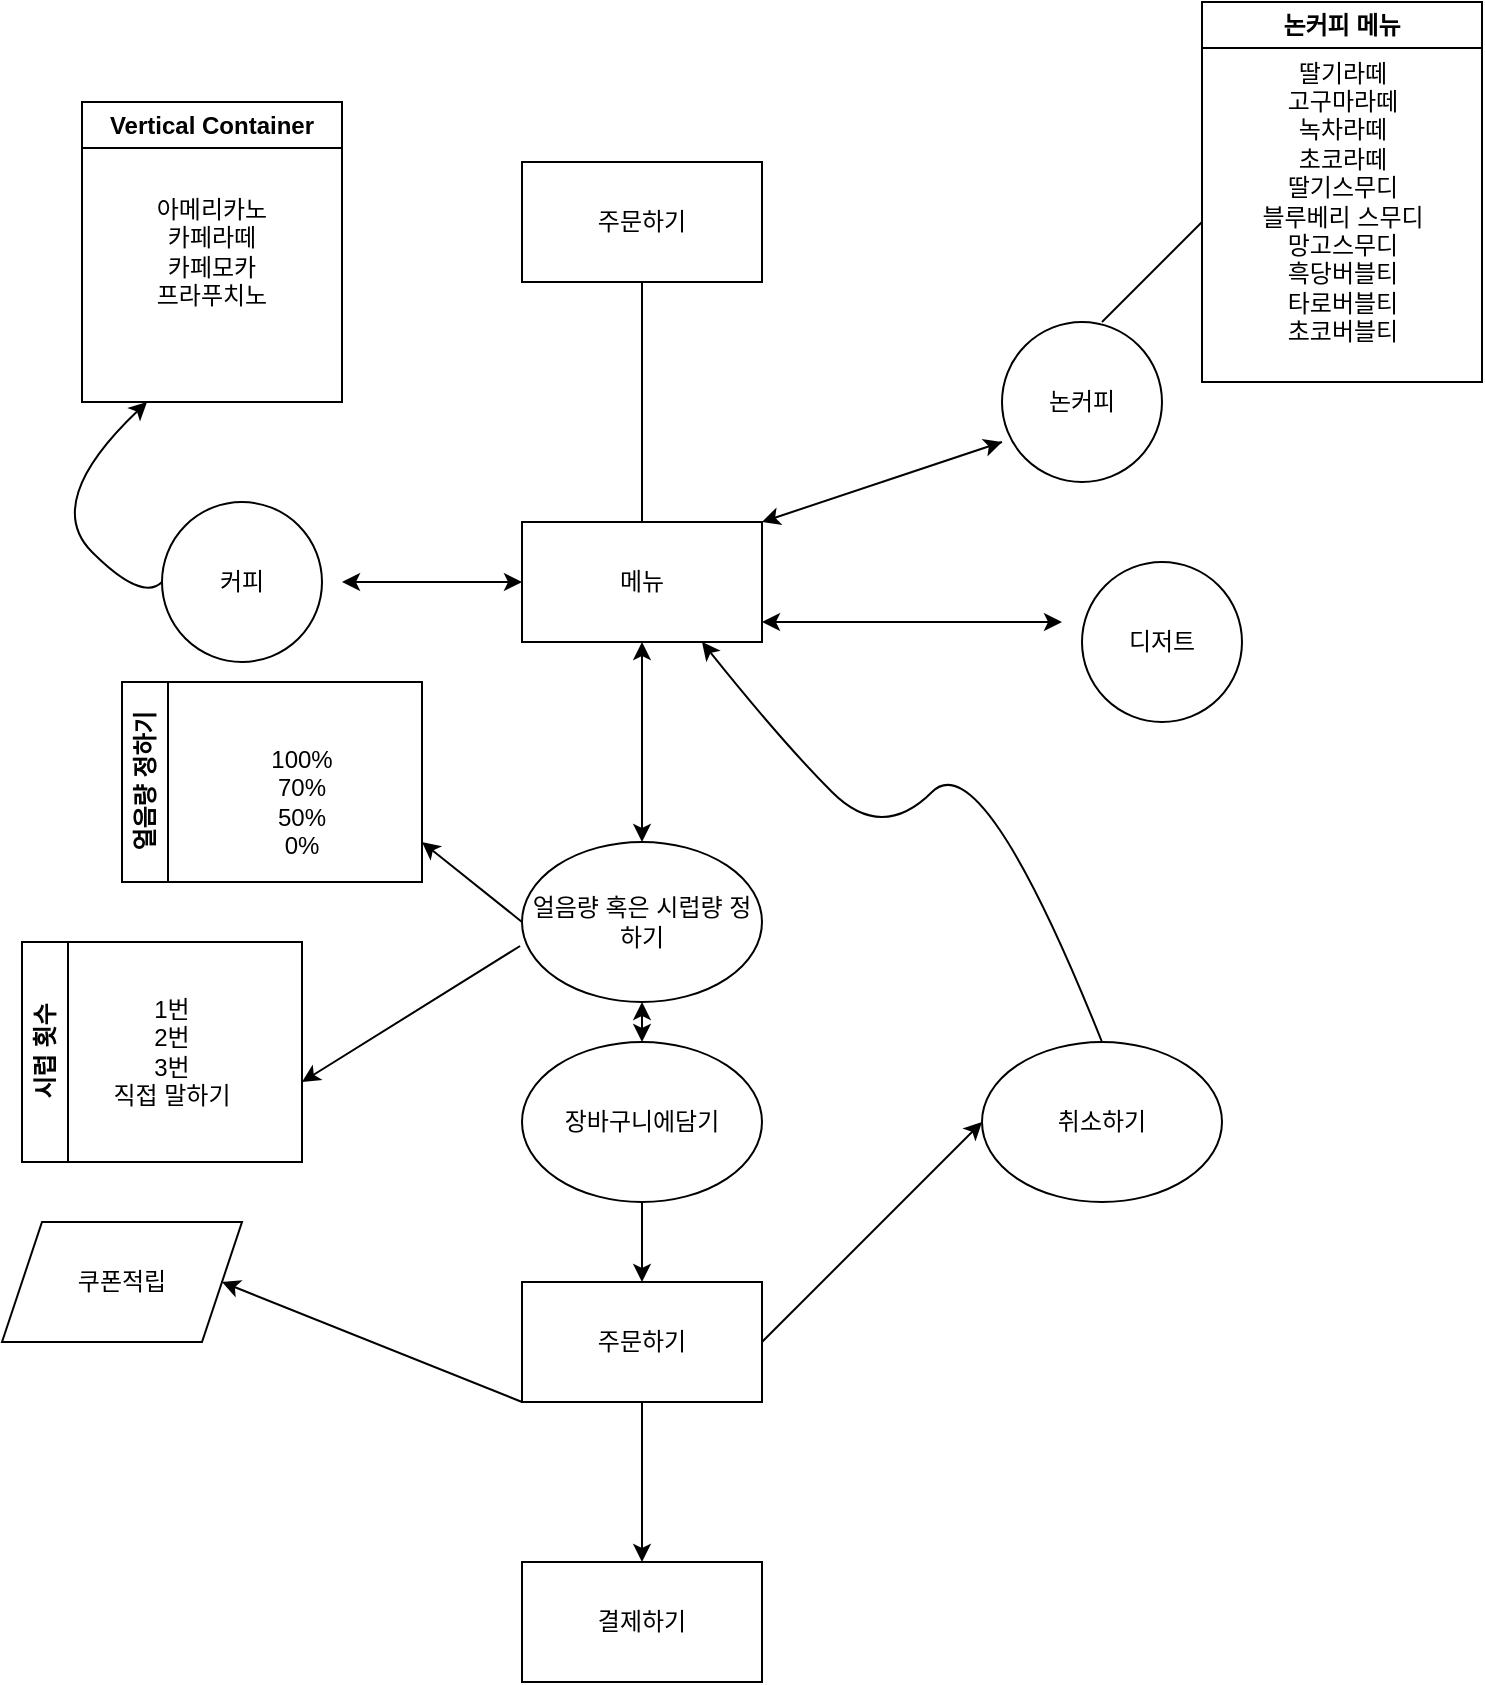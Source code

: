 <mxfile version="22.0.4" type="github">
  <diagram name="페이지-1" id="UvAGxSlhymSa9UR2g-nF">
    <mxGraphModel dx="1370" dy="1114" grid="1" gridSize="10" guides="1" tooltips="1" connect="1" arrows="1" fold="1" page="1" pageScale="1" pageWidth="850" pageHeight="1100" math="0" shadow="0">
      <root>
        <mxCell id="0" />
        <mxCell id="1" parent="0" />
        <mxCell id="YrdXayw5U3L9ukVWBJWE-1" value="주문하기" style="rounded=0;whiteSpace=wrap;html=1;" vertex="1" parent="1">
          <mxGeometry x="280" y="290" width="120" height="60" as="geometry" />
        </mxCell>
        <mxCell id="YrdXayw5U3L9ukVWBJWE-4" value="" style="endArrow=classic;html=1;rounded=0;exitX=0.5;exitY=1;exitDx=0;exitDy=0;" edge="1" parent="1" source="YrdXayw5U3L9ukVWBJWE-1">
          <mxGeometry width="50" height="50" relative="1" as="geometry">
            <mxPoint x="320" y="530" as="sourcePoint" />
            <mxPoint x="340" y="480" as="targetPoint" />
          </mxGeometry>
        </mxCell>
        <mxCell id="YrdXayw5U3L9ukVWBJWE-5" value="메뉴" style="rounded=0;whiteSpace=wrap;html=1;" vertex="1" parent="1">
          <mxGeometry x="280" y="470" width="120" height="60" as="geometry" />
        </mxCell>
        <mxCell id="YrdXayw5U3L9ukVWBJWE-6" value="" style="endArrow=classic;startArrow=classic;html=1;rounded=0;entryX=0;entryY=0.5;entryDx=0;entryDy=0;" edge="1" parent="1" target="YrdXayw5U3L9ukVWBJWE-5">
          <mxGeometry width="50" height="50" relative="1" as="geometry">
            <mxPoint x="190" y="500" as="sourcePoint" />
            <mxPoint x="200" y="570" as="targetPoint" />
            <Array as="points">
              <mxPoint x="280" y="500" />
            </Array>
          </mxGeometry>
        </mxCell>
        <mxCell id="YrdXayw5U3L9ukVWBJWE-7" value="" style="endArrow=classic;startArrow=classic;html=1;rounded=0;entryX=0;entryY=0.5;entryDx=0;entryDy=0;" edge="1" parent="1">
          <mxGeometry width="50" height="50" relative="1" as="geometry">
            <mxPoint x="400" y="520" as="sourcePoint" />
            <mxPoint x="550" y="520" as="targetPoint" />
            <Array as="points">
              <mxPoint x="550" y="520" />
            </Array>
          </mxGeometry>
        </mxCell>
        <mxCell id="YrdXayw5U3L9ukVWBJWE-8" value="" style="endArrow=classic;startArrow=classic;html=1;rounded=0;entryX=0;entryY=0.5;entryDx=0;entryDy=0;exitX=1;exitY=0;exitDx=0;exitDy=0;" edge="1" parent="1" source="YrdXayw5U3L9ukVWBJWE-5">
          <mxGeometry width="50" height="50" relative="1" as="geometry">
            <mxPoint x="370" y="430" as="sourcePoint" />
            <mxPoint x="520" y="430" as="targetPoint" />
            <Array as="points">
              <mxPoint x="520" y="430" />
              <mxPoint x="460" y="450" />
            </Array>
          </mxGeometry>
        </mxCell>
        <mxCell id="YrdXayw5U3L9ukVWBJWE-11" value="커피" style="ellipse;whiteSpace=wrap;html=1;aspect=fixed;" vertex="1" parent="1">
          <mxGeometry x="100" y="460" width="80" height="80" as="geometry" />
        </mxCell>
        <mxCell id="YrdXayw5U3L9ukVWBJWE-12" value="논커피" style="ellipse;whiteSpace=wrap;html=1;aspect=fixed;" vertex="1" parent="1">
          <mxGeometry x="520" y="370" width="80" height="80" as="geometry" />
        </mxCell>
        <mxCell id="YrdXayw5U3L9ukVWBJWE-13" value="디저트" style="ellipse;whiteSpace=wrap;html=1;aspect=fixed;" vertex="1" parent="1">
          <mxGeometry x="560" y="490" width="80" height="80" as="geometry" />
        </mxCell>
        <mxCell id="YrdXayw5U3L9ukVWBJWE-16" value="" style="endArrow=classic;startArrow=classic;html=1;rounded=0;entryX=0.5;entryY=1;entryDx=0;entryDy=0;" edge="1" parent="1" target="YrdXayw5U3L9ukVWBJWE-5">
          <mxGeometry width="50" height="50" relative="1" as="geometry">
            <mxPoint x="340" y="630" as="sourcePoint" />
            <mxPoint x="460" y="580" as="targetPoint" />
          </mxGeometry>
        </mxCell>
        <mxCell id="YrdXayw5U3L9ukVWBJWE-17" value="주문하기" style="rounded=0;whiteSpace=wrap;html=1;" vertex="1" parent="1">
          <mxGeometry x="280" y="850" width="120" height="60" as="geometry" />
        </mxCell>
        <mxCell id="YrdXayw5U3L9ukVWBJWE-18" value="" style="endArrow=classic;html=1;rounded=0;exitX=1;exitY=0.5;exitDx=0;exitDy=0;entryX=0;entryY=0.5;entryDx=0;entryDy=0;" edge="1" parent="1" source="YrdXayw5U3L9ukVWBJWE-17" target="YrdXayw5U3L9ukVWBJWE-19">
          <mxGeometry width="50" height="50" relative="1" as="geometry">
            <mxPoint x="410" y="630" as="sourcePoint" />
            <mxPoint x="470" y="650" as="targetPoint" />
          </mxGeometry>
        </mxCell>
        <mxCell id="YrdXayw5U3L9ukVWBJWE-19" value="취소하기" style="ellipse;whiteSpace=wrap;html=1;" vertex="1" parent="1">
          <mxGeometry x="510" y="730" width="120" height="80" as="geometry" />
        </mxCell>
        <mxCell id="YrdXayw5U3L9ukVWBJWE-20" value="" style="curved=1;endArrow=classic;html=1;rounded=0;exitX=0.5;exitY=0;exitDx=0;exitDy=0;entryX=0.75;entryY=1;entryDx=0;entryDy=0;" edge="1" parent="1" source="YrdXayw5U3L9ukVWBJWE-19" target="YrdXayw5U3L9ukVWBJWE-5">
          <mxGeometry width="50" height="50" relative="1" as="geometry">
            <mxPoint x="410" y="630" as="sourcePoint" />
            <mxPoint x="460" y="580" as="targetPoint" />
            <Array as="points">
              <mxPoint x="510" y="580" />
              <mxPoint x="460" y="630" />
              <mxPoint x="410" y="580" />
            </Array>
          </mxGeometry>
        </mxCell>
        <mxCell id="YrdXayw5U3L9ukVWBJWE-21" value="" style="endArrow=classic;html=1;rounded=0;exitX=0.5;exitY=1;exitDx=0;exitDy=0;entryX=0.5;entryY=0;entryDx=0;entryDy=0;" edge="1" parent="1" source="YrdXayw5U3L9ukVWBJWE-17" target="YrdXayw5U3L9ukVWBJWE-22">
          <mxGeometry width="50" height="50" relative="1" as="geometry">
            <mxPoint x="410" y="730" as="sourcePoint" />
            <mxPoint x="340" y="760" as="targetPoint" />
          </mxGeometry>
        </mxCell>
        <mxCell id="YrdXayw5U3L9ukVWBJWE-22" value="결제하기" style="rounded=0;whiteSpace=wrap;html=1;" vertex="1" parent="1">
          <mxGeometry x="280" y="990" width="120" height="60" as="geometry" />
        </mxCell>
        <mxCell id="YrdXayw5U3L9ukVWBJWE-23" value="" style="endArrow=none;html=1;rounded=0;" edge="1" parent="1">
          <mxGeometry width="50" height="50" relative="1" as="geometry">
            <mxPoint x="570" y="370" as="sourcePoint" />
            <mxPoint x="620" y="320" as="targetPoint" />
          </mxGeometry>
        </mxCell>
        <mxCell id="YrdXayw5U3L9ukVWBJWE-24" value="" style="endArrow=classic;html=1;rounded=0;exitX=0;exitY=1;exitDx=0;exitDy=0;entryX=1;entryY=0.5;entryDx=0;entryDy=0;" edge="1" parent="1" source="YrdXayw5U3L9ukVWBJWE-17" target="YrdXayw5U3L9ukVWBJWE-25">
          <mxGeometry width="50" height="50" relative="1" as="geometry">
            <mxPoint x="360" y="620" as="sourcePoint" />
            <mxPoint x="200" y="720" as="targetPoint" />
          </mxGeometry>
        </mxCell>
        <mxCell id="YrdXayw5U3L9ukVWBJWE-25" value="쿠폰적립" style="shape=parallelogram;perimeter=parallelogramPerimeter;whiteSpace=wrap;html=1;fixedSize=1;" vertex="1" parent="1">
          <mxGeometry x="20" y="820" width="120" height="60" as="geometry" />
        </mxCell>
        <mxCell id="YrdXayw5U3L9ukVWBJWE-26" value="논커피 메뉴" style="swimlane;whiteSpace=wrap;html=1;" vertex="1" parent="1">
          <mxGeometry x="620" y="210" width="140" height="190" as="geometry" />
        </mxCell>
        <mxCell id="YrdXayw5U3L9ukVWBJWE-29" value="딸기라떼&lt;br&gt;고구마라떼&lt;br&gt;녹차라떼&lt;br&gt;초코라떼&lt;br&gt;딸기스무디&lt;br&gt;블루베리 스무디&lt;br&gt;망고스무디&lt;br&gt;흑당버블티&lt;br&gt;타로버블티&lt;br&gt;초코버블티" style="text;html=1;align=center;verticalAlign=middle;resizable=0;points=[];autosize=1;strokeColor=none;fillColor=none;" vertex="1" parent="YrdXayw5U3L9ukVWBJWE-26">
          <mxGeometry x="15" y="20" width="110" height="160" as="geometry" />
        </mxCell>
        <mxCell id="YrdXayw5U3L9ukVWBJWE-33" value="Vertical Container" style="swimlane;whiteSpace=wrap;html=1;" vertex="1" parent="1">
          <mxGeometry x="60" y="260" width="130" height="150" as="geometry" />
        </mxCell>
        <mxCell id="YrdXayw5U3L9ukVWBJWE-37" value="아메리카노&lt;br&gt;카페라떼&lt;br&gt;카페모카&lt;br&gt;프라푸치노" style="text;html=1;strokeColor=none;fillColor=none;align=center;verticalAlign=middle;whiteSpace=wrap;rounded=0;" vertex="1" parent="YrdXayw5U3L9ukVWBJWE-33">
          <mxGeometry x="-20" y="5" width="170" height="140" as="geometry" />
        </mxCell>
        <mxCell id="YrdXayw5U3L9ukVWBJWE-35" value="" style="curved=1;endArrow=classic;html=1;rounded=0;exitX=0;exitY=0.5;exitDx=0;exitDy=0;entryX=0.25;entryY=1;entryDx=0;entryDy=0;" edge="1" parent="1" source="YrdXayw5U3L9ukVWBJWE-11" target="YrdXayw5U3L9ukVWBJWE-33">
          <mxGeometry width="50" height="50" relative="1" as="geometry">
            <mxPoint x="40" y="510" as="sourcePoint" />
            <mxPoint x="90" y="450" as="targetPoint" />
            <Array as="points">
              <mxPoint x="90" y="510" />
              <mxPoint x="40" y="460" />
            </Array>
          </mxGeometry>
        </mxCell>
        <mxCell id="YrdXayw5U3L9ukVWBJWE-38" value="장바구니에담기" style="ellipse;whiteSpace=wrap;html=1;" vertex="1" parent="1">
          <mxGeometry x="280" y="730" width="120" height="80" as="geometry" />
        </mxCell>
        <mxCell id="YrdXayw5U3L9ukVWBJWE-39" value="" style="endArrow=classic;html=1;rounded=0;entryX=0.5;entryY=0;entryDx=0;entryDy=0;exitX=0.5;exitY=1;exitDx=0;exitDy=0;" edge="1" parent="1" source="YrdXayw5U3L9ukVWBJWE-38" target="YrdXayw5U3L9ukVWBJWE-17">
          <mxGeometry width="50" height="50" relative="1" as="geometry">
            <mxPoint x="320" y="720" as="sourcePoint" />
            <mxPoint x="370" y="670" as="targetPoint" />
          </mxGeometry>
        </mxCell>
        <mxCell id="YrdXayw5U3L9ukVWBJWE-40" value="얼음량 혹은 시럽량 정하기" style="ellipse;whiteSpace=wrap;html=1;" vertex="1" parent="1">
          <mxGeometry x="280" y="630" width="120" height="80" as="geometry" />
        </mxCell>
        <mxCell id="YrdXayw5U3L9ukVWBJWE-41" value="" style="endArrow=classic;startArrow=classic;html=1;rounded=0;entryX=0.5;entryY=1;entryDx=0;entryDy=0;" edge="1" parent="1" target="YrdXayw5U3L9ukVWBJWE-40">
          <mxGeometry width="50" height="50" relative="1" as="geometry">
            <mxPoint x="340" y="730" as="sourcePoint" />
            <mxPoint x="370" y="770" as="targetPoint" />
          </mxGeometry>
        </mxCell>
        <mxCell id="YrdXayw5U3L9ukVWBJWE-42" value="" style="endArrow=classic;html=1;rounded=0;exitX=0;exitY=0.5;exitDx=0;exitDy=0;" edge="1" parent="1" source="YrdXayw5U3L9ukVWBJWE-40">
          <mxGeometry width="50" height="50" relative="1" as="geometry">
            <mxPoint x="320" y="820" as="sourcePoint" />
            <mxPoint x="230" y="630" as="targetPoint" />
          </mxGeometry>
        </mxCell>
        <mxCell id="YrdXayw5U3L9ukVWBJWE-47" value="얼음량 정하기" style="swimlane;horizontal=0;whiteSpace=wrap;html=1;" vertex="1" parent="1">
          <mxGeometry x="80" y="550" width="150" height="100" as="geometry" />
        </mxCell>
        <mxCell id="YrdXayw5U3L9ukVWBJWE-49" value="" style="endArrow=classic;html=1;rounded=0;exitX=-0.008;exitY=0.65;exitDx=0;exitDy=0;exitPerimeter=0;" edge="1" parent="1" source="YrdXayw5U3L9ukVWBJWE-40">
          <mxGeometry width="50" height="50" relative="1" as="geometry">
            <mxPoint x="150" y="760" as="sourcePoint" />
            <mxPoint x="170" y="750" as="targetPoint" />
          </mxGeometry>
        </mxCell>
        <mxCell id="YrdXayw5U3L9ukVWBJWE-48" value="100%&lt;br&gt;70%&lt;br&gt;50%&lt;br&gt;0%" style="text;html=1;strokeColor=none;fillColor=none;align=center;verticalAlign=middle;whiteSpace=wrap;rounded=0;" vertex="1" parent="1">
          <mxGeometry x="110" y="550" width="120" height="120" as="geometry" />
        </mxCell>
        <mxCell id="YrdXayw5U3L9ukVWBJWE-52" value="시럽 횟수" style="swimlane;horizontal=0;whiteSpace=wrap;html=1;" vertex="1" parent="1">
          <mxGeometry x="30" y="680" width="140" height="110" as="geometry" />
        </mxCell>
        <mxCell id="YrdXayw5U3L9ukVWBJWE-53" value="1번&lt;br&gt;2번&lt;br&gt;3번&lt;br&gt;직접 말하기" style="text;html=1;strokeColor=none;fillColor=none;align=center;verticalAlign=middle;whiteSpace=wrap;rounded=0;" vertex="1" parent="YrdXayw5U3L9ukVWBJWE-52">
          <mxGeometry x="30" y="25" width="90" height="60" as="geometry" />
        </mxCell>
      </root>
    </mxGraphModel>
  </diagram>
</mxfile>
